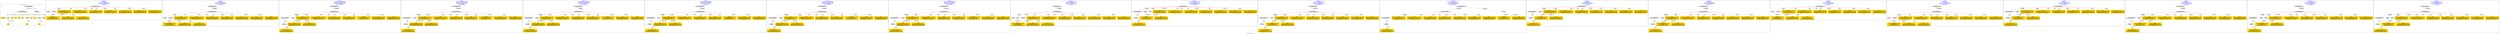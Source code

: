 digraph n0 {
fontcolor="blue"
remincross="true"
label="s10-s-18-artworks.json"
subgraph cluster_0 {
label="1-correct model"
n2[style="filled",color="white",fillcolor="lightgray",label="CulturalHeritageObject1"];
n3[shape="plaintext",style="filled",fillcolor="gold",label="dateCreated"];
n4[style="filled",color="white",fillcolor="lightgray",label="Person1"];
n5[shape="plaintext",style="filled",fillcolor="gold",label="values"];
n6[shape="plaintext",style="filled",fillcolor="gold",label="values"];
n7[shape="plaintext",style="filled",fillcolor="gold",label="values"];
n8[shape="plaintext",style="filled",fillcolor="gold",label="values"];
n9[style="filled",color="white",fillcolor="lightgray",label="Concept1"];
n10[shape="plaintext",style="filled",fillcolor="gold",label="values"];
n11[shape="plaintext",style="filled",fillcolor="gold",label="values"];
n12[style="filled",color="white",fillcolor="lightgray",label="Concept2"];
n13[shape="plaintext",style="filled",fillcolor="gold",label="values"];
n14[style="filled",color="white",fillcolor="lightgray",label="EuropeanaAggregation1"];
n15[style="filled",color="white",fillcolor="lightgray",label="WebResource1"];
n16[shape="plaintext",style="filled",fillcolor="gold",label="values"];
n17[shape="plaintext",style="filled",fillcolor="gold",label="values"];
n18[shape="plaintext",style="filled",fillcolor="gold",label="values"];
}
subgraph cluster_1 {
label="candidate 0\nlink coherence:1.0\nnode coherence:1.0\nconfidence:0.44066193926897534\nmapping score:0.5968873130896585\ncost:11.99994\n-precision:0.5-recall:0.38"
n20[style="filled",color="white",fillcolor="lightgray",label="CulturalHeritageObject1"];
n21[style="filled",color="white",fillcolor="lightgray",label="Person1"];
n22[style="filled",color="white",fillcolor="lightgray",label="Document1"];
n23[shape="plaintext",style="filled",fillcolor="gold",label="values\n[CulturalHeritageObject,medium,0.793]\n[CulturalHeritageObject,provenance,0.097]\n[Concept,prefLabel,0.055]\n[CulturalHeritageObject,description,0.055]"];
n24[shape="plaintext",style="filled",fillcolor="gold",label="values\n[CulturalHeritageObject,extent,0.475]\n[CulturalHeritageObject,provenance,0.211]\n[CulturalHeritageObject,accessionNumber,0.198]\n[WebResource,classLink,0.115]"];
n25[shape="plaintext",style="filled",fillcolor="gold",label="values\n[Person,biographicalInformation,0.449]\n[CulturalHeritageObject,description,0.309]\n[CulturalHeritageObject,title,0.136]\n[CulturalHeritageObject,provenance,0.106]"];
n26[shape="plaintext",style="filled",fillcolor="gold",label="dateCreated\n[CulturalHeritageObject,created,0.49]\n[Person,dateOfDeath,0.304]\n[Person,dateOfBirth,0.104]\n[CulturalHeritageObject,provenance,0.102]"];
n27[shape="plaintext",style="filled",fillcolor="gold",label="values\n[Person,nameOfThePerson,0.66]\n[Person,biographicalInformation,0.295]\n[CulturalHeritageObject,provenance,0.026]\n[CulturalHeritageObject,description,0.018]"];
n28[shape="plaintext",style="filled",fillcolor="gold",label="values\n[Person,biographicalInformation,0.388]\n[CulturalHeritageObject,description,0.374]\n[CulturalHeritageObject,title,0.127]\n[CulturalHeritageObject,provenance,0.111]"];
n29[shape="plaintext",style="filled",fillcolor="gold",label="values\n[CulturalHeritageObject,created,0.351]\n[Person,biographicalInformation,0.318]\n[CulturalHeritageObject,description,0.225]\n[CulturalHeritageObject,provenance,0.106]"];
n30[shape="plaintext",style="filled",fillcolor="gold",label="values\n[Document,classLink,0.586]\n[WebResource,classLink,0.381]\n[CulturalHeritageObject,description,0.026]\n[Person,biographicalInformation,0.006]"];
n31[shape="plaintext",style="filled",fillcolor="gold",label="values\n[CulturalHeritageObject,provenance,0.541]\n[Person,biographicalInformation,0.234]\n[CulturalHeritageObject,description,0.127]\n[Person,nameOfThePerson,0.098]"];
n32[shape="plaintext",style="filled",fillcolor="gold",label="values\n[CulturalHeritageObject,description,0.34]\n[Person,biographicalInformation,0.326]\n[CulturalHeritageObject,provenance,0.185]\n[CulturalHeritageObject,title,0.148]"];
}
subgraph cluster_2 {
label="candidate 1\nlink coherence:1.0\nnode coherence:1.0\nconfidence:0.44066193926897534\nmapping score:0.5968873130896585\ncost:12.9999\n-precision:0.54-recall:0.44"
n34[style="filled",color="white",fillcolor="lightgray",label="CulturalHeritageObject1"];
n35[style="filled",color="white",fillcolor="lightgray",label="Person1"];
n36[style="filled",color="white",fillcolor="lightgray",label="Document1"];
n37[style="filled",color="white",fillcolor="lightgray",label="EuropeanaAggregation1"];
n38[shape="plaintext",style="filled",fillcolor="gold",label="values\n[CulturalHeritageObject,medium,0.793]\n[CulturalHeritageObject,provenance,0.097]\n[Concept,prefLabel,0.055]\n[CulturalHeritageObject,description,0.055]"];
n39[shape="plaintext",style="filled",fillcolor="gold",label="values\n[CulturalHeritageObject,extent,0.475]\n[CulturalHeritageObject,provenance,0.211]\n[CulturalHeritageObject,accessionNumber,0.198]\n[WebResource,classLink,0.115]"];
n40[shape="plaintext",style="filled",fillcolor="gold",label="values\n[Person,biographicalInformation,0.449]\n[CulturalHeritageObject,description,0.309]\n[CulturalHeritageObject,title,0.136]\n[CulturalHeritageObject,provenance,0.106]"];
n41[shape="plaintext",style="filled",fillcolor="gold",label="dateCreated\n[CulturalHeritageObject,created,0.49]\n[Person,dateOfDeath,0.304]\n[Person,dateOfBirth,0.104]\n[CulturalHeritageObject,provenance,0.102]"];
n42[shape="plaintext",style="filled",fillcolor="gold",label="values\n[Person,nameOfThePerson,0.66]\n[Person,biographicalInformation,0.295]\n[CulturalHeritageObject,provenance,0.026]\n[CulturalHeritageObject,description,0.018]"];
n43[shape="plaintext",style="filled",fillcolor="gold",label="values\n[Person,biographicalInformation,0.388]\n[CulturalHeritageObject,description,0.374]\n[CulturalHeritageObject,title,0.127]\n[CulturalHeritageObject,provenance,0.111]"];
n44[shape="plaintext",style="filled",fillcolor="gold",label="values\n[CulturalHeritageObject,created,0.351]\n[Person,biographicalInformation,0.318]\n[CulturalHeritageObject,description,0.225]\n[CulturalHeritageObject,provenance,0.106]"];
n45[shape="plaintext",style="filled",fillcolor="gold",label="values\n[Document,classLink,0.586]\n[WebResource,classLink,0.381]\n[CulturalHeritageObject,description,0.026]\n[Person,biographicalInformation,0.006]"];
n46[shape="plaintext",style="filled",fillcolor="gold",label="values\n[CulturalHeritageObject,provenance,0.541]\n[Person,biographicalInformation,0.234]\n[CulturalHeritageObject,description,0.127]\n[Person,nameOfThePerson,0.098]"];
n47[shape="plaintext",style="filled",fillcolor="gold",label="values\n[CulturalHeritageObject,description,0.34]\n[Person,biographicalInformation,0.326]\n[CulturalHeritageObject,provenance,0.185]\n[CulturalHeritageObject,title,0.148]"];
}
subgraph cluster_3 {
label="candidate 10\nlink coherence:0.9285714285714286\nnode coherence:0.9230769230769231\nconfidence:0.46221201923762434\nmapping score:0.5784296474381825\ncost:13.99989\n-precision:0.64-recall:0.56"
n49[style="filled",color="white",fillcolor="lightgray",label="CulturalHeritageObject1"];
n50[style="filled",color="white",fillcolor="lightgray",label="CulturalHeritageObject2"];
n51[style="filled",color="white",fillcolor="lightgray",label="Person1"];
n52[style="filled",color="white",fillcolor="lightgray",label="Document2"];
n53[style="filled",color="white",fillcolor="lightgray",label="EuropeanaAggregation1"];
n54[shape="plaintext",style="filled",fillcolor="gold",label="values\n[Person,biographicalInformation,0.449]\n[CulturalHeritageObject,description,0.309]\n[CulturalHeritageObject,title,0.136]\n[CulturalHeritageObject,provenance,0.106]"];
n55[shape="plaintext",style="filled",fillcolor="gold",label="values\n[CulturalHeritageObject,medium,0.793]\n[CulturalHeritageObject,provenance,0.097]\n[Concept,prefLabel,0.055]\n[CulturalHeritageObject,description,0.055]"];
n56[shape="plaintext",style="filled",fillcolor="gold",label="values\n[CulturalHeritageObject,extent,0.475]\n[CulturalHeritageObject,provenance,0.211]\n[CulturalHeritageObject,accessionNumber,0.198]\n[WebResource,classLink,0.115]"];
n57[shape="plaintext",style="filled",fillcolor="gold",label="values\n[CulturalHeritageObject,description,0.34]\n[Person,biographicalInformation,0.326]\n[CulturalHeritageObject,provenance,0.185]\n[CulturalHeritageObject,title,0.148]"];
n58[shape="plaintext",style="filled",fillcolor="gold",label="values\n[Person,nameOfThePerson,0.66]\n[Person,biographicalInformation,0.295]\n[CulturalHeritageObject,provenance,0.026]\n[CulturalHeritageObject,description,0.018]"];
n59[shape="plaintext",style="filled",fillcolor="gold",label="values\n[Person,biographicalInformation,0.388]\n[CulturalHeritageObject,description,0.374]\n[CulturalHeritageObject,title,0.127]\n[CulturalHeritageObject,provenance,0.111]"];
n60[shape="plaintext",style="filled",fillcolor="gold",label="dateCreated\n[CulturalHeritageObject,created,0.49]\n[Person,dateOfDeath,0.304]\n[Person,dateOfBirth,0.104]\n[CulturalHeritageObject,provenance,0.102]"];
n61[shape="plaintext",style="filled",fillcolor="gold",label="values\n[Document,classLink,0.586]\n[WebResource,classLink,0.381]\n[CulturalHeritageObject,description,0.026]\n[Person,biographicalInformation,0.006]"];
n62[shape="plaintext",style="filled",fillcolor="gold",label="values\n[CulturalHeritageObject,provenance,0.541]\n[Person,biographicalInformation,0.234]\n[CulturalHeritageObject,description,0.127]\n[Person,nameOfThePerson,0.098]"];
n63[shape="plaintext",style="filled",fillcolor="gold",label="values\n[CulturalHeritageObject,created,0.351]\n[Person,biographicalInformation,0.318]\n[CulturalHeritageObject,description,0.225]\n[CulturalHeritageObject,provenance,0.106]"];
}
subgraph cluster_4 {
label="candidate 11\nlink coherence:0.9285714285714286\nnode coherence:0.9230769230769231\nconfidence:0.45586800199971733\nmapping score:0.5763149750255468\ncost:13.99989\n-precision:0.57-recall:0.5"
n65[style="filled",color="white",fillcolor="lightgray",label="CulturalHeritageObject1"];
n66[style="filled",color="white",fillcolor="lightgray",label="CulturalHeritageObject2"];
n67[style="filled",color="white",fillcolor="lightgray",label="Person1"];
n68[style="filled",color="white",fillcolor="lightgray",label="Document2"];
n69[style="filled",color="white",fillcolor="lightgray",label="EuropeanaAggregation1"];
n70[shape="plaintext",style="filled",fillcolor="gold",label="values\n[CulturalHeritageObject,created,0.351]\n[Person,biographicalInformation,0.318]\n[CulturalHeritageObject,description,0.225]\n[CulturalHeritageObject,provenance,0.106]"];
n71[shape="plaintext",style="filled",fillcolor="gold",label="values\n[CulturalHeritageObject,medium,0.793]\n[CulturalHeritageObject,provenance,0.097]\n[Concept,prefLabel,0.055]\n[CulturalHeritageObject,description,0.055]"];
n72[shape="plaintext",style="filled",fillcolor="gold",label="values\n[CulturalHeritageObject,extent,0.475]\n[CulturalHeritageObject,provenance,0.211]\n[CulturalHeritageObject,accessionNumber,0.198]\n[WebResource,classLink,0.115]"];
n73[shape="plaintext",style="filled",fillcolor="gold",label="values\n[Person,biographicalInformation,0.449]\n[CulturalHeritageObject,description,0.309]\n[CulturalHeritageObject,title,0.136]\n[CulturalHeritageObject,provenance,0.106]"];
n74[shape="plaintext",style="filled",fillcolor="gold",label="values\n[Person,nameOfThePerson,0.66]\n[Person,biographicalInformation,0.295]\n[CulturalHeritageObject,provenance,0.026]\n[CulturalHeritageObject,description,0.018]"];
n75[shape="plaintext",style="filled",fillcolor="gold",label="values\n[Person,biographicalInformation,0.388]\n[CulturalHeritageObject,description,0.374]\n[CulturalHeritageObject,title,0.127]\n[CulturalHeritageObject,provenance,0.111]"];
n76[shape="plaintext",style="filled",fillcolor="gold",label="dateCreated\n[CulturalHeritageObject,created,0.49]\n[Person,dateOfDeath,0.304]\n[Person,dateOfBirth,0.104]\n[CulturalHeritageObject,provenance,0.102]"];
n77[shape="plaintext",style="filled",fillcolor="gold",label="values\n[Document,classLink,0.586]\n[WebResource,classLink,0.381]\n[CulturalHeritageObject,description,0.026]\n[Person,biographicalInformation,0.006]"];
n78[shape="plaintext",style="filled",fillcolor="gold",label="values\n[CulturalHeritageObject,provenance,0.541]\n[Person,biographicalInformation,0.234]\n[CulturalHeritageObject,description,0.127]\n[Person,nameOfThePerson,0.098]"];
n79[shape="plaintext",style="filled",fillcolor="gold",label="values\n[CulturalHeritageObject,description,0.34]\n[Person,biographicalInformation,0.326]\n[CulturalHeritageObject,provenance,0.185]\n[CulturalHeritageObject,title,0.148]"];
}
subgraph cluster_5 {
label="candidate 12\nlink coherence:0.9285714285714286\nnode coherence:0.9230769230769231\nconfidence:0.4491024866447205\nmapping score:0.574059803240548\ncost:13.99989\n-precision:0.64-recall:0.56"
n81[style="filled",color="white",fillcolor="lightgray",label="CulturalHeritageObject1"];
n82[style="filled",color="white",fillcolor="lightgray",label="CulturalHeritageObject2"];
n83[style="filled",color="white",fillcolor="lightgray",label="Person1"];
n84[style="filled",color="white",fillcolor="lightgray",label="Document2"];
n85[style="filled",color="white",fillcolor="lightgray",label="EuropeanaAggregation1"];
n86[shape="plaintext",style="filled",fillcolor="gold",label="values\n[CulturalHeritageObject,created,0.351]\n[Person,biographicalInformation,0.318]\n[CulturalHeritageObject,description,0.225]\n[CulturalHeritageObject,provenance,0.106]"];
n87[shape="plaintext",style="filled",fillcolor="gold",label="values\n[CulturalHeritageObject,medium,0.793]\n[CulturalHeritageObject,provenance,0.097]\n[Concept,prefLabel,0.055]\n[CulturalHeritageObject,description,0.055]"];
n88[shape="plaintext",style="filled",fillcolor="gold",label="values\n[CulturalHeritageObject,extent,0.475]\n[CulturalHeritageObject,provenance,0.211]\n[CulturalHeritageObject,accessionNumber,0.198]\n[WebResource,classLink,0.115]"];
n89[shape="plaintext",style="filled",fillcolor="gold",label="values\n[CulturalHeritageObject,description,0.34]\n[Person,biographicalInformation,0.326]\n[CulturalHeritageObject,provenance,0.185]\n[CulturalHeritageObject,title,0.148]"];
n90[shape="plaintext",style="filled",fillcolor="gold",label="values\n[Person,nameOfThePerson,0.66]\n[Person,biographicalInformation,0.295]\n[CulturalHeritageObject,provenance,0.026]\n[CulturalHeritageObject,description,0.018]"];
n91[shape="plaintext",style="filled",fillcolor="gold",label="values\n[Person,biographicalInformation,0.388]\n[CulturalHeritageObject,description,0.374]\n[CulturalHeritageObject,title,0.127]\n[CulturalHeritageObject,provenance,0.111]"];
n92[shape="plaintext",style="filled",fillcolor="gold",label="dateCreated\n[CulturalHeritageObject,created,0.49]\n[Person,dateOfDeath,0.304]\n[Person,dateOfBirth,0.104]\n[CulturalHeritageObject,provenance,0.102]"];
n93[shape="plaintext",style="filled",fillcolor="gold",label="values\n[Document,classLink,0.586]\n[WebResource,classLink,0.381]\n[CulturalHeritageObject,description,0.026]\n[Person,biographicalInformation,0.006]"];
n94[shape="plaintext",style="filled",fillcolor="gold",label="values\n[CulturalHeritageObject,provenance,0.541]\n[Person,biographicalInformation,0.234]\n[CulturalHeritageObject,description,0.127]\n[Person,nameOfThePerson,0.098]"];
n95[shape="plaintext",style="filled",fillcolor="gold",label="values\n[Person,biographicalInformation,0.449]\n[CulturalHeritageObject,description,0.309]\n[CulturalHeritageObject,title,0.136]\n[CulturalHeritageObject,provenance,0.106]"];
}
subgraph cluster_6 {
label="candidate 13\nlink coherence:0.9285714285714286\nnode coherence:0.9230769230769231\nconfidence:0.4484173790215655\nmapping score:0.5738314340328295\ncost:13.99989\n-precision:0.5-recall:0.44"
n97[style="filled",color="white",fillcolor="lightgray",label="CulturalHeritageObject1"];
n98[style="filled",color="white",fillcolor="lightgray",label="CulturalHeritageObject2"];
n99[style="filled",color="white",fillcolor="lightgray",label="Person1"];
n100[style="filled",color="white",fillcolor="lightgray",label="Document2"];
n101[style="filled",color="white",fillcolor="lightgray",label="EuropeanaAggregation1"];
n102[shape="plaintext",style="filled",fillcolor="gold",label="values\n[CulturalHeritageObject,created,0.351]\n[Person,biographicalInformation,0.318]\n[CulturalHeritageObject,description,0.225]\n[CulturalHeritageObject,provenance,0.106]"];
n103[shape="plaintext",style="filled",fillcolor="gold",label="values\n[CulturalHeritageObject,medium,0.793]\n[CulturalHeritageObject,provenance,0.097]\n[Concept,prefLabel,0.055]\n[CulturalHeritageObject,description,0.055]"];
n104[shape="plaintext",style="filled",fillcolor="gold",label="values\n[CulturalHeritageObject,extent,0.475]\n[CulturalHeritageObject,provenance,0.211]\n[CulturalHeritageObject,accessionNumber,0.198]\n[WebResource,classLink,0.115]"];
n105[shape="plaintext",style="filled",fillcolor="gold",label="values\n[Person,biographicalInformation,0.388]\n[CulturalHeritageObject,description,0.374]\n[CulturalHeritageObject,title,0.127]\n[CulturalHeritageObject,provenance,0.111]"];
n106[shape="plaintext",style="filled",fillcolor="gold",label="values\n[Person,nameOfThePerson,0.66]\n[Person,biographicalInformation,0.295]\n[CulturalHeritageObject,provenance,0.026]\n[CulturalHeritageObject,description,0.018]"];
n107[shape="plaintext",style="filled",fillcolor="gold",label="values\n[Person,biographicalInformation,0.449]\n[CulturalHeritageObject,description,0.309]\n[CulturalHeritageObject,title,0.136]\n[CulturalHeritageObject,provenance,0.106]"];
n108[shape="plaintext",style="filled",fillcolor="gold",label="dateCreated\n[CulturalHeritageObject,created,0.49]\n[Person,dateOfDeath,0.304]\n[Person,dateOfBirth,0.104]\n[CulturalHeritageObject,provenance,0.102]"];
n109[shape="plaintext",style="filled",fillcolor="gold",label="values\n[Document,classLink,0.586]\n[WebResource,classLink,0.381]\n[CulturalHeritageObject,description,0.026]\n[Person,biographicalInformation,0.006]"];
n110[shape="plaintext",style="filled",fillcolor="gold",label="values\n[CulturalHeritageObject,provenance,0.541]\n[Person,biographicalInformation,0.234]\n[CulturalHeritageObject,description,0.127]\n[Person,nameOfThePerson,0.098]"];
n111[shape="plaintext",style="filled",fillcolor="gold",label="values\n[CulturalHeritageObject,description,0.34]\n[Person,biographicalInformation,0.326]\n[CulturalHeritageObject,provenance,0.185]\n[CulturalHeritageObject,title,0.148]"];
}
subgraph cluster_7 {
label="candidate 14\nlink coherence:0.9285714285714286\nnode coherence:0.9230769230769231\nconfidence:0.4449988427077815\nmapping score:0.5726919219282349\ncost:13.99989\n-precision:0.5-recall:0.44"
n113[style="filled",color="white",fillcolor="lightgray",label="CulturalHeritageObject1"];
n114[style="filled",color="white",fillcolor="lightgray",label="CulturalHeritageObject2"];
n115[style="filled",color="white",fillcolor="lightgray",label="Person1"];
n116[style="filled",color="white",fillcolor="lightgray",label="Document2"];
n117[style="filled",color="white",fillcolor="lightgray",label="EuropeanaAggregation1"];
n118[shape="plaintext",style="filled",fillcolor="gold",label="values\n[CulturalHeritageObject,created,0.351]\n[Person,biographicalInformation,0.318]\n[CulturalHeritageObject,description,0.225]\n[CulturalHeritageObject,provenance,0.106]"];
n119[shape="plaintext",style="filled",fillcolor="gold",label="values\n[CulturalHeritageObject,medium,0.793]\n[CulturalHeritageObject,provenance,0.097]\n[Concept,prefLabel,0.055]\n[CulturalHeritageObject,description,0.055]"];
n120[shape="plaintext",style="filled",fillcolor="gold",label="values\n[CulturalHeritageObject,extent,0.475]\n[CulturalHeritageObject,provenance,0.211]\n[CulturalHeritageObject,accessionNumber,0.198]\n[WebResource,classLink,0.115]"];
n121[shape="plaintext",style="filled",fillcolor="gold",label="values\n[Person,biographicalInformation,0.449]\n[CulturalHeritageObject,description,0.309]\n[CulturalHeritageObject,title,0.136]\n[CulturalHeritageObject,provenance,0.106]"];
n122[shape="plaintext",style="filled",fillcolor="gold",label="values\n[Person,nameOfThePerson,0.66]\n[Person,biographicalInformation,0.295]\n[CulturalHeritageObject,provenance,0.026]\n[CulturalHeritageObject,description,0.018]"];
n123[shape="plaintext",style="filled",fillcolor="gold",label="values\n[CulturalHeritageObject,description,0.34]\n[Person,biographicalInformation,0.326]\n[CulturalHeritageObject,provenance,0.185]\n[CulturalHeritageObject,title,0.148]"];
n124[shape="plaintext",style="filled",fillcolor="gold",label="dateCreated\n[CulturalHeritageObject,created,0.49]\n[Person,dateOfDeath,0.304]\n[Person,dateOfBirth,0.104]\n[CulturalHeritageObject,provenance,0.102]"];
n125[shape="plaintext",style="filled",fillcolor="gold",label="values\n[Document,classLink,0.586]\n[WebResource,classLink,0.381]\n[CulturalHeritageObject,description,0.026]\n[Person,biographicalInformation,0.006]"];
n126[shape="plaintext",style="filled",fillcolor="gold",label="values\n[Person,biographicalInformation,0.388]\n[CulturalHeritageObject,description,0.374]\n[CulturalHeritageObject,title,0.127]\n[CulturalHeritageObject,provenance,0.111]"];
n127[shape="plaintext",style="filled",fillcolor="gold",label="values\n[CulturalHeritageObject,provenance,0.541]\n[Person,biographicalInformation,0.234]\n[CulturalHeritageObject,description,0.127]\n[Person,nameOfThePerson,0.098]"];
}
subgraph cluster_8 {
label="candidate 15\nlink coherence:0.9285714285714286\nnode coherence:0.9230769230769231\nconfidence:0.4436140235706401\nmapping score:0.5722303155491878\ncost:13.99989\n-precision:0.5-recall:0.44"
n129[style="filled",color="white",fillcolor="lightgray",label="CulturalHeritageObject1"];
n130[style="filled",color="white",fillcolor="lightgray",label="CulturalHeritageObject2"];
n131[style="filled",color="white",fillcolor="lightgray",label="Person1"];
n132[style="filled",color="white",fillcolor="lightgray",label="Document2"];
n133[style="filled",color="white",fillcolor="lightgray",label="EuropeanaAggregation1"];
n134[shape="plaintext",style="filled",fillcolor="gold",label="values\n[CulturalHeritageObject,created,0.351]\n[Person,biographicalInformation,0.318]\n[CulturalHeritageObject,description,0.225]\n[CulturalHeritageObject,provenance,0.106]"];
n135[shape="plaintext",style="filled",fillcolor="gold",label="values\n[CulturalHeritageObject,medium,0.793]\n[CulturalHeritageObject,provenance,0.097]\n[Concept,prefLabel,0.055]\n[CulturalHeritageObject,description,0.055]"];
n136[shape="plaintext",style="filled",fillcolor="gold",label="values\n[CulturalHeritageObject,extent,0.475]\n[CulturalHeritageObject,provenance,0.211]\n[CulturalHeritageObject,accessionNumber,0.198]\n[WebResource,classLink,0.115]"];
n137[shape="plaintext",style="filled",fillcolor="gold",label="values\n[Person,biographicalInformation,0.388]\n[CulturalHeritageObject,description,0.374]\n[CulturalHeritageObject,title,0.127]\n[CulturalHeritageObject,provenance,0.111]"];
n138[shape="plaintext",style="filled",fillcolor="gold",label="values\n[Person,nameOfThePerson,0.66]\n[Person,biographicalInformation,0.295]\n[CulturalHeritageObject,provenance,0.026]\n[CulturalHeritageObject,description,0.018]"];
n139[shape="plaintext",style="filled",fillcolor="gold",label="values\n[CulturalHeritageObject,description,0.34]\n[Person,biographicalInformation,0.326]\n[CulturalHeritageObject,provenance,0.185]\n[CulturalHeritageObject,title,0.148]"];
n140[shape="plaintext",style="filled",fillcolor="gold",label="dateCreated\n[CulturalHeritageObject,created,0.49]\n[Person,dateOfDeath,0.304]\n[Person,dateOfBirth,0.104]\n[CulturalHeritageObject,provenance,0.102]"];
n141[shape="plaintext",style="filled",fillcolor="gold",label="values\n[Document,classLink,0.586]\n[WebResource,classLink,0.381]\n[CulturalHeritageObject,description,0.026]\n[Person,biographicalInformation,0.006]"];
n142[shape="plaintext",style="filled",fillcolor="gold",label="values\n[CulturalHeritageObject,provenance,0.541]\n[Person,biographicalInformation,0.234]\n[CulturalHeritageObject,description,0.127]\n[Person,nameOfThePerson,0.098]"];
n143[shape="plaintext",style="filled",fillcolor="gold",label="values\n[Person,biographicalInformation,0.449]\n[CulturalHeritageObject,description,0.309]\n[CulturalHeritageObject,title,0.136]\n[CulturalHeritageObject,provenance,0.106]"];
}
subgraph cluster_9 {
label="candidate 16\nlink coherence:0.9285714285714286\nnode coherence:1.0\nconfidence:0.44066193926897534\nmapping score:0.5968873130896585\ncost:13.9999\n-precision:0.5-recall:0.44"
n145[style="filled",color="white",fillcolor="lightgray",label="CulturalHeritageObject1"];
n146[style="filled",color="white",fillcolor="lightgray",label="Person1"];
n147[style="filled",color="white",fillcolor="lightgray",label="Place1"];
n148[style="filled",color="white",fillcolor="lightgray",label="Document1"];
n149[style="filled",color="white",fillcolor="lightgray",label="EuropeanaAggregation1"];
n150[shape="plaintext",style="filled",fillcolor="gold",label="values\n[CulturalHeritageObject,medium,0.793]\n[CulturalHeritageObject,provenance,0.097]\n[Concept,prefLabel,0.055]\n[CulturalHeritageObject,description,0.055]"];
n151[shape="plaintext",style="filled",fillcolor="gold",label="values\n[CulturalHeritageObject,extent,0.475]\n[CulturalHeritageObject,provenance,0.211]\n[CulturalHeritageObject,accessionNumber,0.198]\n[WebResource,classLink,0.115]"];
n152[shape="plaintext",style="filled",fillcolor="gold",label="values\n[Person,biographicalInformation,0.449]\n[CulturalHeritageObject,description,0.309]\n[CulturalHeritageObject,title,0.136]\n[CulturalHeritageObject,provenance,0.106]"];
n153[shape="plaintext",style="filled",fillcolor="gold",label="dateCreated\n[CulturalHeritageObject,created,0.49]\n[Person,dateOfDeath,0.304]\n[Person,dateOfBirth,0.104]\n[CulturalHeritageObject,provenance,0.102]"];
n154[shape="plaintext",style="filled",fillcolor="gold",label="values\n[Person,nameOfThePerson,0.66]\n[Person,biographicalInformation,0.295]\n[CulturalHeritageObject,provenance,0.026]\n[CulturalHeritageObject,description,0.018]"];
n155[shape="plaintext",style="filled",fillcolor="gold",label="values\n[Person,biographicalInformation,0.388]\n[CulturalHeritageObject,description,0.374]\n[CulturalHeritageObject,title,0.127]\n[CulturalHeritageObject,provenance,0.111]"];
n156[shape="plaintext",style="filled",fillcolor="gold",label="values\n[CulturalHeritageObject,created,0.351]\n[Person,biographicalInformation,0.318]\n[CulturalHeritageObject,description,0.225]\n[CulturalHeritageObject,provenance,0.106]"];
n157[shape="plaintext",style="filled",fillcolor="gold",label="values\n[Document,classLink,0.586]\n[WebResource,classLink,0.381]\n[CulturalHeritageObject,description,0.026]\n[Person,biographicalInformation,0.006]"];
n158[shape="plaintext",style="filled",fillcolor="gold",label="values\n[CulturalHeritageObject,provenance,0.541]\n[Person,biographicalInformation,0.234]\n[CulturalHeritageObject,description,0.127]\n[Person,nameOfThePerson,0.098]"];
n159[shape="plaintext",style="filled",fillcolor="gold",label="values\n[CulturalHeritageObject,description,0.34]\n[Person,biographicalInformation,0.326]\n[CulturalHeritageObject,provenance,0.185]\n[CulturalHeritageObject,title,0.148]"];
}
subgraph cluster_10 {
label="candidate 17\nlink coherence:0.9285714285714286\nnode coherence:1.0\nconfidence:0.44066193926897534\nmapping score:0.5968873130896585\ncost:13.99993\n-precision:0.43-recall:0.38"
n161[style="filled",color="white",fillcolor="lightgray",label="CulturalHeritageObject1"];
n162[style="filled",color="white",fillcolor="lightgray",label="CulturalHeritageObject2"];
n163[style="filled",color="white",fillcolor="lightgray",label="Person1"];
n164[style="filled",color="white",fillcolor="lightgray",label="Place1"];
n165[style="filled",color="white",fillcolor="lightgray",label="Document2"];
n166[shape="plaintext",style="filled",fillcolor="gold",label="values\n[CulturalHeritageObject,medium,0.793]\n[CulturalHeritageObject,provenance,0.097]\n[Concept,prefLabel,0.055]\n[CulturalHeritageObject,description,0.055]"];
n167[shape="plaintext",style="filled",fillcolor="gold",label="values\n[CulturalHeritageObject,extent,0.475]\n[CulturalHeritageObject,provenance,0.211]\n[CulturalHeritageObject,accessionNumber,0.198]\n[WebResource,classLink,0.115]"];
n168[shape="plaintext",style="filled",fillcolor="gold",label="values\n[Person,biographicalInformation,0.449]\n[CulturalHeritageObject,description,0.309]\n[CulturalHeritageObject,title,0.136]\n[CulturalHeritageObject,provenance,0.106]"];
n169[shape="plaintext",style="filled",fillcolor="gold",label="dateCreated\n[CulturalHeritageObject,created,0.49]\n[Person,dateOfDeath,0.304]\n[Person,dateOfBirth,0.104]\n[CulturalHeritageObject,provenance,0.102]"];
n170[shape="plaintext",style="filled",fillcolor="gold",label="values\n[Person,nameOfThePerson,0.66]\n[Person,biographicalInformation,0.295]\n[CulturalHeritageObject,provenance,0.026]\n[CulturalHeritageObject,description,0.018]"];
n171[shape="plaintext",style="filled",fillcolor="gold",label="values\n[Person,biographicalInformation,0.388]\n[CulturalHeritageObject,description,0.374]\n[CulturalHeritageObject,title,0.127]\n[CulturalHeritageObject,provenance,0.111]"];
n172[shape="plaintext",style="filled",fillcolor="gold",label="values\n[CulturalHeritageObject,created,0.351]\n[Person,biographicalInformation,0.318]\n[CulturalHeritageObject,description,0.225]\n[CulturalHeritageObject,provenance,0.106]"];
n173[shape="plaintext",style="filled",fillcolor="gold",label="values\n[Document,classLink,0.586]\n[WebResource,classLink,0.381]\n[CulturalHeritageObject,description,0.026]\n[Person,biographicalInformation,0.006]"];
n174[shape="plaintext",style="filled",fillcolor="gold",label="values\n[CulturalHeritageObject,provenance,0.541]\n[Person,biographicalInformation,0.234]\n[CulturalHeritageObject,description,0.127]\n[Person,nameOfThePerson,0.098]"];
n175[shape="plaintext",style="filled",fillcolor="gold",label="values\n[CulturalHeritageObject,description,0.34]\n[Person,biographicalInformation,0.326]\n[CulturalHeritageObject,provenance,0.185]\n[CulturalHeritageObject,title,0.148]"];
}
subgraph cluster_11 {
label="candidate 18\nlink coherence:0.9285714285714286\nnode coherence:1.0\nconfidence:0.44066193926897534\nmapping score:0.5968873130896585\ncost:113.009932\n-precision:0.43-recall:0.38"
n177[style="filled",color="white",fillcolor="lightgray",label="CulturalHeritageObject1"];
n178[style="filled",color="white",fillcolor="lightgray",label="CulturalHeritageObject2"];
n179[style="filled",color="white",fillcolor="lightgray",label="Person1"];
n180[style="filled",color="white",fillcolor="lightgray",label="Document2"];
n181[style="filled",color="white",fillcolor="lightgray",label="EuropeanaAggregation1"];
n182[shape="plaintext",style="filled",fillcolor="gold",label="values\n[CulturalHeritageObject,medium,0.793]\n[CulturalHeritageObject,provenance,0.097]\n[Concept,prefLabel,0.055]\n[CulturalHeritageObject,description,0.055]"];
n183[shape="plaintext",style="filled",fillcolor="gold",label="values\n[CulturalHeritageObject,extent,0.475]\n[CulturalHeritageObject,provenance,0.211]\n[CulturalHeritageObject,accessionNumber,0.198]\n[WebResource,classLink,0.115]"];
n184[shape="plaintext",style="filled",fillcolor="gold",label="values\n[Person,biographicalInformation,0.449]\n[CulturalHeritageObject,description,0.309]\n[CulturalHeritageObject,title,0.136]\n[CulturalHeritageObject,provenance,0.106]"];
n185[shape="plaintext",style="filled",fillcolor="gold",label="dateCreated\n[CulturalHeritageObject,created,0.49]\n[Person,dateOfDeath,0.304]\n[Person,dateOfBirth,0.104]\n[CulturalHeritageObject,provenance,0.102]"];
n186[shape="plaintext",style="filled",fillcolor="gold",label="values\n[Person,nameOfThePerson,0.66]\n[Person,biographicalInformation,0.295]\n[CulturalHeritageObject,provenance,0.026]\n[CulturalHeritageObject,description,0.018]"];
n187[shape="plaintext",style="filled",fillcolor="gold",label="values\n[Person,biographicalInformation,0.388]\n[CulturalHeritageObject,description,0.374]\n[CulturalHeritageObject,title,0.127]\n[CulturalHeritageObject,provenance,0.111]"];
n188[shape="plaintext",style="filled",fillcolor="gold",label="values\n[CulturalHeritageObject,created,0.351]\n[Person,biographicalInformation,0.318]\n[CulturalHeritageObject,description,0.225]\n[CulturalHeritageObject,provenance,0.106]"];
n189[shape="plaintext",style="filled",fillcolor="gold",label="values\n[Document,classLink,0.586]\n[WebResource,classLink,0.381]\n[CulturalHeritageObject,description,0.026]\n[Person,biographicalInformation,0.006]"];
n190[shape="plaintext",style="filled",fillcolor="gold",label="values\n[CulturalHeritageObject,provenance,0.541]\n[Person,biographicalInformation,0.234]\n[CulturalHeritageObject,description,0.127]\n[Person,nameOfThePerson,0.098]"];
n191[shape="plaintext",style="filled",fillcolor="gold",label="values\n[CulturalHeritageObject,description,0.34]\n[Person,biographicalInformation,0.326]\n[CulturalHeritageObject,provenance,0.185]\n[CulturalHeritageObject,title,0.148]"];
}
subgraph cluster_12 {
label="candidate 19\nlink coherence:0.9285714285714286\nnode coherence:1.0\nconfidence:0.44066193926897534\nmapping score:0.5968873130896585\ncost:113.009952\n-precision:0.43-recall:0.38"
n193[style="filled",color="white",fillcolor="lightgray",label="CulturalHeritageObject1"];
n194[style="filled",color="white",fillcolor="lightgray",label="CulturalHeritageObject2"];
n195[style="filled",color="white",fillcolor="lightgray",label="Document2"];
n196[style="filled",color="white",fillcolor="lightgray",label="EuropeanaAggregation1"];
n197[style="filled",color="white",fillcolor="lightgray",label="Person1"];
n198[shape="plaintext",style="filled",fillcolor="gold",label="values\n[CulturalHeritageObject,medium,0.793]\n[CulturalHeritageObject,provenance,0.097]\n[Concept,prefLabel,0.055]\n[CulturalHeritageObject,description,0.055]"];
n199[shape="plaintext",style="filled",fillcolor="gold",label="values\n[CulturalHeritageObject,extent,0.475]\n[CulturalHeritageObject,provenance,0.211]\n[CulturalHeritageObject,accessionNumber,0.198]\n[WebResource,classLink,0.115]"];
n200[shape="plaintext",style="filled",fillcolor="gold",label="values\n[Person,biographicalInformation,0.449]\n[CulturalHeritageObject,description,0.309]\n[CulturalHeritageObject,title,0.136]\n[CulturalHeritageObject,provenance,0.106]"];
n201[shape="plaintext",style="filled",fillcolor="gold",label="dateCreated\n[CulturalHeritageObject,created,0.49]\n[Person,dateOfDeath,0.304]\n[Person,dateOfBirth,0.104]\n[CulturalHeritageObject,provenance,0.102]"];
n202[shape="plaintext",style="filled",fillcolor="gold",label="values\n[Person,nameOfThePerson,0.66]\n[Person,biographicalInformation,0.295]\n[CulturalHeritageObject,provenance,0.026]\n[CulturalHeritageObject,description,0.018]"];
n203[shape="plaintext",style="filled",fillcolor="gold",label="values\n[Person,biographicalInformation,0.388]\n[CulturalHeritageObject,description,0.374]\n[CulturalHeritageObject,title,0.127]\n[CulturalHeritageObject,provenance,0.111]"];
n204[shape="plaintext",style="filled",fillcolor="gold",label="values\n[CulturalHeritageObject,created,0.351]\n[Person,biographicalInformation,0.318]\n[CulturalHeritageObject,description,0.225]\n[CulturalHeritageObject,provenance,0.106]"];
n205[shape="plaintext",style="filled",fillcolor="gold",label="values\n[Document,classLink,0.586]\n[WebResource,classLink,0.381]\n[CulturalHeritageObject,description,0.026]\n[Person,biographicalInformation,0.006]"];
n206[shape="plaintext",style="filled",fillcolor="gold",label="values\n[CulturalHeritageObject,provenance,0.541]\n[Person,biographicalInformation,0.234]\n[CulturalHeritageObject,description,0.127]\n[Person,nameOfThePerson,0.098]"];
n207[shape="plaintext",style="filled",fillcolor="gold",label="values\n[CulturalHeritageObject,description,0.34]\n[Person,biographicalInformation,0.326]\n[CulturalHeritageObject,provenance,0.185]\n[CulturalHeritageObject,title,0.148]"];
}
subgraph cluster_13 {
label="candidate 2\nlink coherence:1.0\nnode coherence:1.0\nconfidence:0.44066193926897534\nmapping score:0.5968873130896585\ncost:12.99993\n-precision:0.46-recall:0.38"
n209[style="filled",color="white",fillcolor="lightgray",label="CulturalHeritageObject1"];
n210[style="filled",color="white",fillcolor="lightgray",label="CulturalHeritageObject2"];
n211[style="filled",color="white",fillcolor="lightgray",label="Person1"];
n212[style="filled",color="white",fillcolor="lightgray",label="Document2"];
n213[shape="plaintext",style="filled",fillcolor="gold",label="values\n[CulturalHeritageObject,medium,0.793]\n[CulturalHeritageObject,provenance,0.097]\n[Concept,prefLabel,0.055]\n[CulturalHeritageObject,description,0.055]"];
n214[shape="plaintext",style="filled",fillcolor="gold",label="values\n[CulturalHeritageObject,extent,0.475]\n[CulturalHeritageObject,provenance,0.211]\n[CulturalHeritageObject,accessionNumber,0.198]\n[WebResource,classLink,0.115]"];
n215[shape="plaintext",style="filled",fillcolor="gold",label="values\n[Person,biographicalInformation,0.449]\n[CulturalHeritageObject,description,0.309]\n[CulturalHeritageObject,title,0.136]\n[CulturalHeritageObject,provenance,0.106]"];
n216[shape="plaintext",style="filled",fillcolor="gold",label="dateCreated\n[CulturalHeritageObject,created,0.49]\n[Person,dateOfDeath,0.304]\n[Person,dateOfBirth,0.104]\n[CulturalHeritageObject,provenance,0.102]"];
n217[shape="plaintext",style="filled",fillcolor="gold",label="values\n[Person,nameOfThePerson,0.66]\n[Person,biographicalInformation,0.295]\n[CulturalHeritageObject,provenance,0.026]\n[CulturalHeritageObject,description,0.018]"];
n218[shape="plaintext",style="filled",fillcolor="gold",label="values\n[Person,biographicalInformation,0.388]\n[CulturalHeritageObject,description,0.374]\n[CulturalHeritageObject,title,0.127]\n[CulturalHeritageObject,provenance,0.111]"];
n219[shape="plaintext",style="filled",fillcolor="gold",label="values\n[CulturalHeritageObject,created,0.351]\n[Person,biographicalInformation,0.318]\n[CulturalHeritageObject,description,0.225]\n[CulturalHeritageObject,provenance,0.106]"];
n220[shape="plaintext",style="filled",fillcolor="gold",label="values\n[Document,classLink,0.586]\n[WebResource,classLink,0.381]\n[CulturalHeritageObject,description,0.026]\n[Person,biographicalInformation,0.006]"];
n221[shape="plaintext",style="filled",fillcolor="gold",label="values\n[CulturalHeritageObject,provenance,0.541]\n[Person,biographicalInformation,0.234]\n[CulturalHeritageObject,description,0.127]\n[Person,nameOfThePerson,0.098]"];
n222[shape="plaintext",style="filled",fillcolor="gold",label="values\n[CulturalHeritageObject,description,0.34]\n[Person,biographicalInformation,0.326]\n[CulturalHeritageObject,provenance,0.185]\n[CulturalHeritageObject,title,0.148]"];
}
subgraph cluster_14 {
label="candidate 3\nlink coherence:1.0\nnode coherence:1.0\nconfidence:0.44066193926897534\nmapping score:0.5968873130896585\ncost:13.99989\n-precision:0.5-recall:0.44"
n224[style="filled",color="white",fillcolor="lightgray",label="CulturalHeritageObject1"];
n225[style="filled",color="white",fillcolor="lightgray",label="CulturalHeritageObject2"];
n226[style="filled",color="white",fillcolor="lightgray",label="Person1"];
n227[style="filled",color="white",fillcolor="lightgray",label="Document2"];
n228[style="filled",color="white",fillcolor="lightgray",label="EuropeanaAggregation1"];
n229[shape="plaintext",style="filled",fillcolor="gold",label="values\n[CulturalHeritageObject,medium,0.793]\n[CulturalHeritageObject,provenance,0.097]\n[Concept,prefLabel,0.055]\n[CulturalHeritageObject,description,0.055]"];
n230[shape="plaintext",style="filled",fillcolor="gold",label="values\n[CulturalHeritageObject,extent,0.475]\n[CulturalHeritageObject,provenance,0.211]\n[CulturalHeritageObject,accessionNumber,0.198]\n[WebResource,classLink,0.115]"];
n231[shape="plaintext",style="filled",fillcolor="gold",label="values\n[Person,biographicalInformation,0.449]\n[CulturalHeritageObject,description,0.309]\n[CulturalHeritageObject,title,0.136]\n[CulturalHeritageObject,provenance,0.106]"];
n232[shape="plaintext",style="filled",fillcolor="gold",label="dateCreated\n[CulturalHeritageObject,created,0.49]\n[Person,dateOfDeath,0.304]\n[Person,dateOfBirth,0.104]\n[CulturalHeritageObject,provenance,0.102]"];
n233[shape="plaintext",style="filled",fillcolor="gold",label="values\n[Person,nameOfThePerson,0.66]\n[Person,biographicalInformation,0.295]\n[CulturalHeritageObject,provenance,0.026]\n[CulturalHeritageObject,description,0.018]"];
n234[shape="plaintext",style="filled",fillcolor="gold",label="values\n[Person,biographicalInformation,0.388]\n[CulturalHeritageObject,description,0.374]\n[CulturalHeritageObject,title,0.127]\n[CulturalHeritageObject,provenance,0.111]"];
n235[shape="plaintext",style="filled",fillcolor="gold",label="values\n[CulturalHeritageObject,created,0.351]\n[Person,biographicalInformation,0.318]\n[CulturalHeritageObject,description,0.225]\n[CulturalHeritageObject,provenance,0.106]"];
n236[shape="plaintext",style="filled",fillcolor="gold",label="values\n[Document,classLink,0.586]\n[WebResource,classLink,0.381]\n[CulturalHeritageObject,description,0.026]\n[Person,biographicalInformation,0.006]"];
n237[shape="plaintext",style="filled",fillcolor="gold",label="values\n[CulturalHeritageObject,provenance,0.541]\n[Person,biographicalInformation,0.234]\n[CulturalHeritageObject,description,0.127]\n[Person,nameOfThePerson,0.098]"];
n238[shape="plaintext",style="filled",fillcolor="gold",label="values\n[CulturalHeritageObject,description,0.34]\n[Person,biographicalInformation,0.326]\n[CulturalHeritageObject,provenance,0.185]\n[CulturalHeritageObject,title,0.148]"];
}
subgraph cluster_15 {
label="candidate 4\nlink coherence:1.0\nnode coherence:1.0\nconfidence:0.43389642391397854\nmapping score:0.5946321413046595\ncost:11.99994\n-precision:0.58-recall:0.44"
n240[style="filled",color="white",fillcolor="lightgray",label="CulturalHeritageObject1"];
n241[style="filled",color="white",fillcolor="lightgray",label="Person1"];
n242[style="filled",color="white",fillcolor="lightgray",label="Document1"];
n243[shape="plaintext",style="filled",fillcolor="gold",label="values\n[CulturalHeritageObject,medium,0.793]\n[CulturalHeritageObject,provenance,0.097]\n[Concept,prefLabel,0.055]\n[CulturalHeritageObject,description,0.055]"];
n244[shape="plaintext",style="filled",fillcolor="gold",label="values\n[CulturalHeritageObject,extent,0.475]\n[CulturalHeritageObject,provenance,0.211]\n[CulturalHeritageObject,accessionNumber,0.198]\n[WebResource,classLink,0.115]"];
n245[shape="plaintext",style="filled",fillcolor="gold",label="values\n[CulturalHeritageObject,description,0.34]\n[Person,biographicalInformation,0.326]\n[CulturalHeritageObject,provenance,0.185]\n[CulturalHeritageObject,title,0.148]"];
n246[shape="plaintext",style="filled",fillcolor="gold",label="dateCreated\n[CulturalHeritageObject,created,0.49]\n[Person,dateOfDeath,0.304]\n[Person,dateOfBirth,0.104]\n[CulturalHeritageObject,provenance,0.102]"];
n247[shape="plaintext",style="filled",fillcolor="gold",label="values\n[Person,nameOfThePerson,0.66]\n[Person,biographicalInformation,0.295]\n[CulturalHeritageObject,provenance,0.026]\n[CulturalHeritageObject,description,0.018]"];
n248[shape="plaintext",style="filled",fillcolor="gold",label="values\n[Person,biographicalInformation,0.388]\n[CulturalHeritageObject,description,0.374]\n[CulturalHeritageObject,title,0.127]\n[CulturalHeritageObject,provenance,0.111]"];
n249[shape="plaintext",style="filled",fillcolor="gold",label="values\n[CulturalHeritageObject,created,0.351]\n[Person,biographicalInformation,0.318]\n[CulturalHeritageObject,description,0.225]\n[CulturalHeritageObject,provenance,0.106]"];
n250[shape="plaintext",style="filled",fillcolor="gold",label="values\n[Document,classLink,0.586]\n[WebResource,classLink,0.381]\n[CulturalHeritageObject,description,0.026]\n[Person,biographicalInformation,0.006]"];
n251[shape="plaintext",style="filled",fillcolor="gold",label="values\n[CulturalHeritageObject,provenance,0.541]\n[Person,biographicalInformation,0.234]\n[CulturalHeritageObject,description,0.127]\n[Person,nameOfThePerson,0.098]"];
n252[shape="plaintext",style="filled",fillcolor="gold",label="values\n[Person,biographicalInformation,0.449]\n[CulturalHeritageObject,description,0.309]\n[CulturalHeritageObject,title,0.136]\n[CulturalHeritageObject,provenance,0.106]"];
}
subgraph cluster_16 {
label="candidate 5\nlink coherence:1.0\nnode coherence:1.0\nconfidence:0.43389642391397854\nmapping score:0.5946321413046595\ncost:12.9999\n-precision:0.62-recall:0.5"
n254[style="filled",color="white",fillcolor="lightgray",label="CulturalHeritageObject1"];
n255[style="filled",color="white",fillcolor="lightgray",label="Person1"];
n256[style="filled",color="white",fillcolor="lightgray",label="Document1"];
n257[style="filled",color="white",fillcolor="lightgray",label="EuropeanaAggregation1"];
n258[shape="plaintext",style="filled",fillcolor="gold",label="values\n[CulturalHeritageObject,medium,0.793]\n[CulturalHeritageObject,provenance,0.097]\n[Concept,prefLabel,0.055]\n[CulturalHeritageObject,description,0.055]"];
n259[shape="plaintext",style="filled",fillcolor="gold",label="values\n[CulturalHeritageObject,extent,0.475]\n[CulturalHeritageObject,provenance,0.211]\n[CulturalHeritageObject,accessionNumber,0.198]\n[WebResource,classLink,0.115]"];
n260[shape="plaintext",style="filled",fillcolor="gold",label="values\n[CulturalHeritageObject,description,0.34]\n[Person,biographicalInformation,0.326]\n[CulturalHeritageObject,provenance,0.185]\n[CulturalHeritageObject,title,0.148]"];
n261[shape="plaintext",style="filled",fillcolor="gold",label="dateCreated\n[CulturalHeritageObject,created,0.49]\n[Person,dateOfDeath,0.304]\n[Person,dateOfBirth,0.104]\n[CulturalHeritageObject,provenance,0.102]"];
n262[shape="plaintext",style="filled",fillcolor="gold",label="values\n[Person,nameOfThePerson,0.66]\n[Person,biographicalInformation,0.295]\n[CulturalHeritageObject,provenance,0.026]\n[CulturalHeritageObject,description,0.018]"];
n263[shape="plaintext",style="filled",fillcolor="gold",label="values\n[Person,biographicalInformation,0.388]\n[CulturalHeritageObject,description,0.374]\n[CulturalHeritageObject,title,0.127]\n[CulturalHeritageObject,provenance,0.111]"];
n264[shape="plaintext",style="filled",fillcolor="gold",label="values\n[CulturalHeritageObject,created,0.351]\n[Person,biographicalInformation,0.318]\n[CulturalHeritageObject,description,0.225]\n[CulturalHeritageObject,provenance,0.106]"];
n265[shape="plaintext",style="filled",fillcolor="gold",label="values\n[Document,classLink,0.586]\n[WebResource,classLink,0.381]\n[CulturalHeritageObject,description,0.026]\n[Person,biographicalInformation,0.006]"];
n266[shape="plaintext",style="filled",fillcolor="gold",label="values\n[CulturalHeritageObject,provenance,0.541]\n[Person,biographicalInformation,0.234]\n[CulturalHeritageObject,description,0.127]\n[Person,nameOfThePerson,0.098]"];
n267[shape="plaintext",style="filled",fillcolor="gold",label="values\n[Person,biographicalInformation,0.449]\n[CulturalHeritageObject,description,0.309]\n[CulturalHeritageObject,title,0.136]\n[CulturalHeritageObject,provenance,0.106]"];
}
subgraph cluster_17 {
label="candidate 6\nlink coherence:1.0\nnode coherence:1.0\nconfidence:0.43389642391397854\nmapping score:0.5946321413046595\ncost:12.99993\n-precision:0.54-recall:0.44"
n269[style="filled",color="white",fillcolor="lightgray",label="CulturalHeritageObject1"];
n270[style="filled",color="white",fillcolor="lightgray",label="CulturalHeritageObject2"];
n271[style="filled",color="white",fillcolor="lightgray",label="Person1"];
n272[style="filled",color="white",fillcolor="lightgray",label="Document2"];
n273[shape="plaintext",style="filled",fillcolor="gold",label="values\n[CulturalHeritageObject,medium,0.793]\n[CulturalHeritageObject,provenance,0.097]\n[Concept,prefLabel,0.055]\n[CulturalHeritageObject,description,0.055]"];
n274[shape="plaintext",style="filled",fillcolor="gold",label="values\n[CulturalHeritageObject,extent,0.475]\n[CulturalHeritageObject,provenance,0.211]\n[CulturalHeritageObject,accessionNumber,0.198]\n[WebResource,classLink,0.115]"];
n275[shape="plaintext",style="filled",fillcolor="gold",label="values\n[CulturalHeritageObject,description,0.34]\n[Person,biographicalInformation,0.326]\n[CulturalHeritageObject,provenance,0.185]\n[CulturalHeritageObject,title,0.148]"];
n276[shape="plaintext",style="filled",fillcolor="gold",label="dateCreated\n[CulturalHeritageObject,created,0.49]\n[Person,dateOfDeath,0.304]\n[Person,dateOfBirth,0.104]\n[CulturalHeritageObject,provenance,0.102]"];
n277[shape="plaintext",style="filled",fillcolor="gold",label="values\n[Person,nameOfThePerson,0.66]\n[Person,biographicalInformation,0.295]\n[CulturalHeritageObject,provenance,0.026]\n[CulturalHeritageObject,description,0.018]"];
n278[shape="plaintext",style="filled",fillcolor="gold",label="values\n[Person,biographicalInformation,0.388]\n[CulturalHeritageObject,description,0.374]\n[CulturalHeritageObject,title,0.127]\n[CulturalHeritageObject,provenance,0.111]"];
n279[shape="plaintext",style="filled",fillcolor="gold",label="values\n[CulturalHeritageObject,created,0.351]\n[Person,biographicalInformation,0.318]\n[CulturalHeritageObject,description,0.225]\n[CulturalHeritageObject,provenance,0.106]"];
n280[shape="plaintext",style="filled",fillcolor="gold",label="values\n[Document,classLink,0.586]\n[WebResource,classLink,0.381]\n[CulturalHeritageObject,description,0.026]\n[Person,biographicalInformation,0.006]"];
n281[shape="plaintext",style="filled",fillcolor="gold",label="values\n[CulturalHeritageObject,provenance,0.541]\n[Person,biographicalInformation,0.234]\n[CulturalHeritageObject,description,0.127]\n[Person,nameOfThePerson,0.098]"];
n282[shape="plaintext",style="filled",fillcolor="gold",label="values\n[Person,biographicalInformation,0.449]\n[CulturalHeritageObject,description,0.309]\n[CulturalHeritageObject,title,0.136]\n[CulturalHeritageObject,provenance,0.106]"];
}
subgraph cluster_18 {
label="candidate 7\nlink coherence:1.0\nnode coherence:1.0\nconfidence:0.43389642391397854\nmapping score:0.5946321413046595\ncost:13.99989\n-precision:0.57-recall:0.5"
n284[style="filled",color="white",fillcolor="lightgray",label="CulturalHeritageObject1"];
n285[style="filled",color="white",fillcolor="lightgray",label="CulturalHeritageObject2"];
n286[style="filled",color="white",fillcolor="lightgray",label="Person1"];
n287[style="filled",color="white",fillcolor="lightgray",label="Document2"];
n288[style="filled",color="white",fillcolor="lightgray",label="EuropeanaAggregation1"];
n289[shape="plaintext",style="filled",fillcolor="gold",label="values\n[CulturalHeritageObject,medium,0.793]\n[CulturalHeritageObject,provenance,0.097]\n[Concept,prefLabel,0.055]\n[CulturalHeritageObject,description,0.055]"];
n290[shape="plaintext",style="filled",fillcolor="gold",label="values\n[CulturalHeritageObject,extent,0.475]\n[CulturalHeritageObject,provenance,0.211]\n[CulturalHeritageObject,accessionNumber,0.198]\n[WebResource,classLink,0.115]"];
n291[shape="plaintext",style="filled",fillcolor="gold",label="values\n[CulturalHeritageObject,description,0.34]\n[Person,biographicalInformation,0.326]\n[CulturalHeritageObject,provenance,0.185]\n[CulturalHeritageObject,title,0.148]"];
n292[shape="plaintext",style="filled",fillcolor="gold",label="dateCreated\n[CulturalHeritageObject,created,0.49]\n[Person,dateOfDeath,0.304]\n[Person,dateOfBirth,0.104]\n[CulturalHeritageObject,provenance,0.102]"];
n293[shape="plaintext",style="filled",fillcolor="gold",label="values\n[Person,nameOfThePerson,0.66]\n[Person,biographicalInformation,0.295]\n[CulturalHeritageObject,provenance,0.026]\n[CulturalHeritageObject,description,0.018]"];
n294[shape="plaintext",style="filled",fillcolor="gold",label="values\n[Person,biographicalInformation,0.388]\n[CulturalHeritageObject,description,0.374]\n[CulturalHeritageObject,title,0.127]\n[CulturalHeritageObject,provenance,0.111]"];
n295[shape="plaintext",style="filled",fillcolor="gold",label="values\n[CulturalHeritageObject,created,0.351]\n[Person,biographicalInformation,0.318]\n[CulturalHeritageObject,description,0.225]\n[CulturalHeritageObject,provenance,0.106]"];
n296[shape="plaintext",style="filled",fillcolor="gold",label="values\n[Document,classLink,0.586]\n[WebResource,classLink,0.381]\n[CulturalHeritageObject,description,0.026]\n[Person,biographicalInformation,0.006]"];
n297[shape="plaintext",style="filled",fillcolor="gold",label="values\n[CulturalHeritageObject,provenance,0.541]\n[Person,biographicalInformation,0.234]\n[CulturalHeritageObject,description,0.127]\n[Person,nameOfThePerson,0.098]"];
n298[shape="plaintext",style="filled",fillcolor="gold",label="values\n[Person,biographicalInformation,0.449]\n[CulturalHeritageObject,description,0.309]\n[CulturalHeritageObject,title,0.136]\n[CulturalHeritageObject,provenance,0.106]"];
}
subgraph cluster_19 {
label="candidate 8\nlink coherence:0.9333333333333333\nnode coherence:1.0\nconfidence:0.44066193926897534\nmapping score:0.5968873130896585\ncost:14.99989\n-precision:0.47-recall:0.44"
n300[style="filled",color="white",fillcolor="lightgray",label="CulturalHeritageObject1"];
n301[style="filled",color="white",fillcolor="lightgray",label="CulturalHeritageObject2"];
n302[style="filled",color="white",fillcolor="lightgray",label="Person1"];
n303[style="filled",color="white",fillcolor="lightgray",label="Place1"];
n304[style="filled",color="white",fillcolor="lightgray",label="Document2"];
n305[style="filled",color="white",fillcolor="lightgray",label="EuropeanaAggregation1"];
n306[shape="plaintext",style="filled",fillcolor="gold",label="values\n[CulturalHeritageObject,medium,0.793]\n[CulturalHeritageObject,provenance,0.097]\n[Concept,prefLabel,0.055]\n[CulturalHeritageObject,description,0.055]"];
n307[shape="plaintext",style="filled",fillcolor="gold",label="values\n[CulturalHeritageObject,extent,0.475]\n[CulturalHeritageObject,provenance,0.211]\n[CulturalHeritageObject,accessionNumber,0.198]\n[WebResource,classLink,0.115]"];
n308[shape="plaintext",style="filled",fillcolor="gold",label="values\n[Person,biographicalInformation,0.449]\n[CulturalHeritageObject,description,0.309]\n[CulturalHeritageObject,title,0.136]\n[CulturalHeritageObject,provenance,0.106]"];
n309[shape="plaintext",style="filled",fillcolor="gold",label="dateCreated\n[CulturalHeritageObject,created,0.49]\n[Person,dateOfDeath,0.304]\n[Person,dateOfBirth,0.104]\n[CulturalHeritageObject,provenance,0.102]"];
n310[shape="plaintext",style="filled",fillcolor="gold",label="values\n[Person,nameOfThePerson,0.66]\n[Person,biographicalInformation,0.295]\n[CulturalHeritageObject,provenance,0.026]\n[CulturalHeritageObject,description,0.018]"];
n311[shape="plaintext",style="filled",fillcolor="gold",label="values\n[Person,biographicalInformation,0.388]\n[CulturalHeritageObject,description,0.374]\n[CulturalHeritageObject,title,0.127]\n[CulturalHeritageObject,provenance,0.111]"];
n312[shape="plaintext",style="filled",fillcolor="gold",label="values\n[CulturalHeritageObject,created,0.351]\n[Person,biographicalInformation,0.318]\n[CulturalHeritageObject,description,0.225]\n[CulturalHeritageObject,provenance,0.106]"];
n313[shape="plaintext",style="filled",fillcolor="gold",label="values\n[Document,classLink,0.586]\n[WebResource,classLink,0.381]\n[CulturalHeritageObject,description,0.026]\n[Person,biographicalInformation,0.006]"];
n314[shape="plaintext",style="filled",fillcolor="gold",label="values\n[CulturalHeritageObject,provenance,0.541]\n[Person,biographicalInformation,0.234]\n[CulturalHeritageObject,description,0.127]\n[Person,nameOfThePerson,0.098]"];
n315[shape="plaintext",style="filled",fillcolor="gold",label="values\n[CulturalHeritageObject,description,0.34]\n[Person,biographicalInformation,0.326]\n[CulturalHeritageObject,provenance,0.185]\n[CulturalHeritageObject,title,0.148]"];
}
subgraph cluster_20 {
label="candidate 9\nlink coherence:0.9333333333333333\nnode coherence:1.0\nconfidence:0.43389642391397854\nmapping score:0.5946321413046595\ncost:14.99989\n-precision:0.53-recall:0.5"
n317[style="filled",color="white",fillcolor="lightgray",label="CulturalHeritageObject1"];
n318[style="filled",color="white",fillcolor="lightgray",label="CulturalHeritageObject2"];
n319[style="filled",color="white",fillcolor="lightgray",label="Person1"];
n320[style="filled",color="white",fillcolor="lightgray",label="Place1"];
n321[style="filled",color="white",fillcolor="lightgray",label="Document2"];
n322[style="filled",color="white",fillcolor="lightgray",label="EuropeanaAggregation1"];
n323[shape="plaintext",style="filled",fillcolor="gold",label="values\n[CulturalHeritageObject,medium,0.793]\n[CulturalHeritageObject,provenance,0.097]\n[Concept,prefLabel,0.055]\n[CulturalHeritageObject,description,0.055]"];
n324[shape="plaintext",style="filled",fillcolor="gold",label="values\n[CulturalHeritageObject,extent,0.475]\n[CulturalHeritageObject,provenance,0.211]\n[CulturalHeritageObject,accessionNumber,0.198]\n[WebResource,classLink,0.115]"];
n325[shape="plaintext",style="filled",fillcolor="gold",label="values\n[CulturalHeritageObject,description,0.34]\n[Person,biographicalInformation,0.326]\n[CulturalHeritageObject,provenance,0.185]\n[CulturalHeritageObject,title,0.148]"];
n326[shape="plaintext",style="filled",fillcolor="gold",label="dateCreated\n[CulturalHeritageObject,created,0.49]\n[Person,dateOfDeath,0.304]\n[Person,dateOfBirth,0.104]\n[CulturalHeritageObject,provenance,0.102]"];
n327[shape="plaintext",style="filled",fillcolor="gold",label="values\n[Person,nameOfThePerson,0.66]\n[Person,biographicalInformation,0.295]\n[CulturalHeritageObject,provenance,0.026]\n[CulturalHeritageObject,description,0.018]"];
n328[shape="plaintext",style="filled",fillcolor="gold",label="values\n[Person,biographicalInformation,0.388]\n[CulturalHeritageObject,description,0.374]\n[CulturalHeritageObject,title,0.127]\n[CulturalHeritageObject,provenance,0.111]"];
n329[shape="plaintext",style="filled",fillcolor="gold",label="values\n[CulturalHeritageObject,created,0.351]\n[Person,biographicalInformation,0.318]\n[CulturalHeritageObject,description,0.225]\n[CulturalHeritageObject,provenance,0.106]"];
n330[shape="plaintext",style="filled",fillcolor="gold",label="values\n[Document,classLink,0.586]\n[WebResource,classLink,0.381]\n[CulturalHeritageObject,description,0.026]\n[Person,biographicalInformation,0.006]"];
n331[shape="plaintext",style="filled",fillcolor="gold",label="values\n[CulturalHeritageObject,provenance,0.541]\n[Person,biographicalInformation,0.234]\n[CulturalHeritageObject,description,0.127]\n[Person,nameOfThePerson,0.098]"];
n332[shape="plaintext",style="filled",fillcolor="gold",label="values\n[Person,biographicalInformation,0.449]\n[CulturalHeritageObject,description,0.309]\n[CulturalHeritageObject,title,0.136]\n[CulturalHeritageObject,provenance,0.106]"];
}
n2 -> n3[color="brown",fontcolor="black",label="created"]
n2 -> n4[color="brown",fontcolor="black",label="creator"]
n2 -> n5[color="brown",fontcolor="black",label="description"]
n2 -> n6[color="brown",fontcolor="black",label="extent"]
n2 -> n7[color="brown",fontcolor="black",label="medium"]
n2 -> n8[color="brown",fontcolor="black",label="provenance"]
n2 -> n9[color="brown",fontcolor="black",label="subject"]
n2 -> n10[color="brown",fontcolor="black",label="title"]
n2 -> n11[color="brown",fontcolor="black",label="accessionNumber"]
n2 -> n12[color="brown",fontcolor="black",label="hasType"]
n4 -> n13[color="brown",fontcolor="black",label="nameOfThePerson"]
n14 -> n2[color="brown",fontcolor="black",label="aggregatedCHO"]
n14 -> n15[color="brown",fontcolor="black",label="hasView"]
n15 -> n16[color="brown",fontcolor="black",label="classLink"]
n9 -> n17[color="brown",fontcolor="black",label="prefLabel"]
n12 -> n18[color="brown",fontcolor="black",label="prefLabel"]
n20 -> n21[color="brown",fontcolor="black",label="creator\nw=0.99994"]
n20 -> n22[color="brown",fontcolor="black",label="page\nw=1.0"]
n20 -> n23[color="brown",fontcolor="black",label="medium\nw=1.0"]
n20 -> n24[color="brown",fontcolor="black",label="extent\nw=1.0"]
n20 -> n25[color="brown",fontcolor="black",label="title\nw=1.0"]
n21 -> n26[color="brown",fontcolor="black",label="dateOfDeath\nw=1.0"]
n21 -> n27[color="brown",fontcolor="black",label="nameOfThePerson\nw=1.0"]
n20 -> n28[color="brown",fontcolor="black",label="description\nw=1.0"]
n20 -> n29[color="brown",fontcolor="black",label="created\nw=1.0"]
n22 -> n30[color="brown",fontcolor="black",label="classLink\nw=1.0"]
n20 -> n31[color="brown",fontcolor="black",label="provenance\nw=1.0"]
n20 -> n32[color="brown",fontcolor="black",label="provenance\nw=1.0"]
n34 -> n35[color="brown",fontcolor="black",label="creator\nw=0.99994"]
n34 -> n36[color="brown",fontcolor="black",label="page\nw=1.0"]
n37 -> n34[color="brown",fontcolor="black",label="aggregatedCHO\nw=0.99996"]
n34 -> n38[color="brown",fontcolor="black",label="medium\nw=1.0"]
n34 -> n39[color="brown",fontcolor="black",label="extent\nw=1.0"]
n34 -> n40[color="brown",fontcolor="black",label="title\nw=1.0"]
n35 -> n41[color="brown",fontcolor="black",label="dateOfDeath\nw=1.0"]
n35 -> n42[color="brown",fontcolor="black",label="nameOfThePerson\nw=1.0"]
n34 -> n43[color="brown",fontcolor="black",label="description\nw=1.0"]
n34 -> n44[color="brown",fontcolor="black",label="created\nw=1.0"]
n36 -> n45[color="brown",fontcolor="black",label="classLink\nw=1.0"]
n34 -> n46[color="brown",fontcolor="black",label="provenance\nw=1.0"]
n34 -> n47[color="brown",fontcolor="black",label="provenance\nw=1.0"]
n49 -> n50[color="brown",fontcolor="black",label="isRelatedTo\nw=0.99999"]
n49 -> n51[color="brown",fontcolor="black",label="creator\nw=0.99994"]
n50 -> n52[color="brown",fontcolor="black",label="page\nw=1.0"]
n53 -> n49[color="brown",fontcolor="black",label="aggregatedCHO\nw=0.99996"]
n51 -> n54[color="brown",fontcolor="black",label="biographicalInformation\nw=1.0"]
n49 -> n55[color="brown",fontcolor="black",label="medium\nw=1.0"]
n49 -> n56[color="brown",fontcolor="black",label="extent\nw=1.0"]
n49 -> n57[color="brown",fontcolor="black",label="title\nw=1.0"]
n51 -> n58[color="brown",fontcolor="black",label="nameOfThePerson\nw=1.0"]
n49 -> n59[color="brown",fontcolor="black",label="description\nw=1.0"]
n49 -> n60[color="brown",fontcolor="black",label="created\nw=1.0"]
n52 -> n61[color="brown",fontcolor="black",label="classLink\nw=1.0"]
n49 -> n62[color="brown",fontcolor="black",label="provenance\nw=1.0"]
n49 -> n63[color="brown",fontcolor="black",label="provenance\nw=1.0"]
n65 -> n66[color="brown",fontcolor="black",label="isRelatedTo\nw=0.99999"]
n65 -> n67[color="brown",fontcolor="black",label="creator\nw=0.99994"]
n66 -> n68[color="brown",fontcolor="black",label="page\nw=1.0"]
n69 -> n65[color="brown",fontcolor="black",label="aggregatedCHO\nw=0.99996"]
n67 -> n70[color="brown",fontcolor="black",label="biographicalInformation\nw=1.0"]
n65 -> n71[color="brown",fontcolor="black",label="medium\nw=1.0"]
n65 -> n72[color="brown",fontcolor="black",label="extent\nw=1.0"]
n65 -> n73[color="brown",fontcolor="black",label="title\nw=1.0"]
n67 -> n74[color="brown",fontcolor="black",label="nameOfThePerson\nw=1.0"]
n65 -> n75[color="brown",fontcolor="black",label="description\nw=1.0"]
n65 -> n76[color="brown",fontcolor="black",label="created\nw=1.0"]
n68 -> n77[color="brown",fontcolor="black",label="classLink\nw=1.0"]
n65 -> n78[color="brown",fontcolor="black",label="provenance\nw=1.0"]
n65 -> n79[color="brown",fontcolor="black",label="provenance\nw=1.0"]
n81 -> n82[color="brown",fontcolor="black",label="isRelatedTo\nw=0.99999"]
n81 -> n83[color="brown",fontcolor="black",label="creator\nw=0.99994"]
n82 -> n84[color="brown",fontcolor="black",label="page\nw=1.0"]
n85 -> n81[color="brown",fontcolor="black",label="aggregatedCHO\nw=0.99996"]
n83 -> n86[color="brown",fontcolor="black",label="biographicalInformation\nw=1.0"]
n81 -> n87[color="brown",fontcolor="black",label="medium\nw=1.0"]
n81 -> n88[color="brown",fontcolor="black",label="extent\nw=1.0"]
n81 -> n89[color="brown",fontcolor="black",label="title\nw=1.0"]
n83 -> n90[color="brown",fontcolor="black",label="nameOfThePerson\nw=1.0"]
n81 -> n91[color="brown",fontcolor="black",label="description\nw=1.0"]
n81 -> n92[color="brown",fontcolor="black",label="created\nw=1.0"]
n84 -> n93[color="brown",fontcolor="black",label="classLink\nw=1.0"]
n81 -> n94[color="brown",fontcolor="black",label="provenance\nw=1.0"]
n81 -> n95[color="brown",fontcolor="black",label="provenance\nw=1.0"]
n97 -> n98[color="brown",fontcolor="black",label="isRelatedTo\nw=0.99999"]
n97 -> n99[color="brown",fontcolor="black",label="creator\nw=0.99994"]
n98 -> n100[color="brown",fontcolor="black",label="page\nw=1.0"]
n101 -> n97[color="brown",fontcolor="black",label="aggregatedCHO\nw=0.99996"]
n99 -> n102[color="brown",fontcolor="black",label="biographicalInformation\nw=1.0"]
n97 -> n103[color="brown",fontcolor="black",label="medium\nw=1.0"]
n97 -> n104[color="brown",fontcolor="black",label="extent\nw=1.0"]
n97 -> n105[color="brown",fontcolor="black",label="title\nw=1.0"]
n99 -> n106[color="brown",fontcolor="black",label="nameOfThePerson\nw=1.0"]
n97 -> n107[color="brown",fontcolor="black",label="description\nw=1.0"]
n97 -> n108[color="brown",fontcolor="black",label="created\nw=1.0"]
n100 -> n109[color="brown",fontcolor="black",label="classLink\nw=1.0"]
n97 -> n110[color="brown",fontcolor="black",label="provenance\nw=1.0"]
n97 -> n111[color="brown",fontcolor="black",label="provenance\nw=1.0"]
n113 -> n114[color="brown",fontcolor="black",label="isRelatedTo\nw=0.99999"]
n113 -> n115[color="brown",fontcolor="black",label="creator\nw=0.99994"]
n114 -> n116[color="brown",fontcolor="black",label="page\nw=1.0"]
n117 -> n113[color="brown",fontcolor="black",label="aggregatedCHO\nw=0.99996"]
n115 -> n118[color="brown",fontcolor="black",label="biographicalInformation\nw=1.0"]
n113 -> n119[color="brown",fontcolor="black",label="medium\nw=1.0"]
n113 -> n120[color="brown",fontcolor="black",label="extent\nw=1.0"]
n113 -> n121[color="brown",fontcolor="black",label="title\nw=1.0"]
n115 -> n122[color="brown",fontcolor="black",label="nameOfThePerson\nw=1.0"]
n113 -> n123[color="brown",fontcolor="black",label="description\nw=1.0"]
n113 -> n124[color="brown",fontcolor="black",label="created\nw=1.0"]
n116 -> n125[color="brown",fontcolor="black",label="classLink\nw=1.0"]
n113 -> n126[color="brown",fontcolor="black",label="provenance\nw=1.0"]
n113 -> n127[color="brown",fontcolor="black",label="provenance\nw=1.0"]
n129 -> n130[color="brown",fontcolor="black",label="isRelatedTo\nw=0.99999"]
n129 -> n131[color="brown",fontcolor="black",label="creator\nw=0.99994"]
n130 -> n132[color="brown",fontcolor="black",label="page\nw=1.0"]
n133 -> n129[color="brown",fontcolor="black",label="aggregatedCHO\nw=0.99996"]
n131 -> n134[color="brown",fontcolor="black",label="biographicalInformation\nw=1.0"]
n129 -> n135[color="brown",fontcolor="black",label="medium\nw=1.0"]
n129 -> n136[color="brown",fontcolor="black",label="extent\nw=1.0"]
n129 -> n137[color="brown",fontcolor="black",label="title\nw=1.0"]
n131 -> n138[color="brown",fontcolor="black",label="nameOfThePerson\nw=1.0"]
n129 -> n139[color="brown",fontcolor="black",label="description\nw=1.0"]
n129 -> n140[color="brown",fontcolor="black",label="created\nw=1.0"]
n132 -> n141[color="brown",fontcolor="black",label="classLink\nw=1.0"]
n129 -> n142[color="brown",fontcolor="black",label="provenance\nw=1.0"]
n129 -> n143[color="brown",fontcolor="black",label="provenance\nw=1.0"]
n145 -> n146[color="brown",fontcolor="black",label="creator\nw=0.99994"]
n145 -> n147[color="brown",fontcolor="black",label="associatedPlace\nw=1.0"]
n145 -> n148[color="brown",fontcolor="black",label="page\nw=1.0"]
n149 -> n145[color="brown",fontcolor="black",label="aggregatedCHO\nw=0.99996"]
n145 -> n150[color="brown",fontcolor="black",label="medium\nw=1.0"]
n145 -> n151[color="brown",fontcolor="black",label="extent\nw=1.0"]
n145 -> n152[color="brown",fontcolor="black",label="title\nw=1.0"]
n146 -> n153[color="brown",fontcolor="black",label="dateOfDeath\nw=1.0"]
n146 -> n154[color="brown",fontcolor="black",label="nameOfThePerson\nw=1.0"]
n145 -> n155[color="brown",fontcolor="black",label="description\nw=1.0"]
n145 -> n156[color="brown",fontcolor="black",label="created\nw=1.0"]
n148 -> n157[color="brown",fontcolor="black",label="classLink\nw=1.0"]
n145 -> n158[color="brown",fontcolor="black",label="provenance\nw=1.0"]
n145 -> n159[color="brown",fontcolor="black",label="provenance\nw=1.0"]
n161 -> n162[color="brown",fontcolor="black",label="isRelatedTo\nw=0.99999"]
n161 -> n163[color="brown",fontcolor="black",label="creator\nw=0.99994"]
n161 -> n164[color="brown",fontcolor="black",label="associatedPlace\nw=1.0"]
n162 -> n165[color="brown",fontcolor="black",label="page\nw=1.0"]
n161 -> n166[color="brown",fontcolor="black",label="medium\nw=1.0"]
n161 -> n167[color="brown",fontcolor="black",label="extent\nw=1.0"]
n161 -> n168[color="brown",fontcolor="black",label="title\nw=1.0"]
n163 -> n169[color="brown",fontcolor="black",label="dateOfDeath\nw=1.0"]
n163 -> n170[color="brown",fontcolor="black",label="nameOfThePerson\nw=1.0"]
n161 -> n171[color="brown",fontcolor="black",label="description\nw=1.0"]
n161 -> n172[color="brown",fontcolor="black",label="created\nw=1.0"]
n165 -> n173[color="brown",fontcolor="black",label="classLink\nw=1.0"]
n161 -> n174[color="brown",fontcolor="black",label="provenance\nw=1.0"]
n161 -> n175[color="brown",fontcolor="black",label="provenance\nw=1.0"]
n177 -> n178[color="brown",fontcolor="black",label="isRelatedTo\nw=0.99999"]
n177 -> n179[color="brown",fontcolor="black",label="creator\nw=0.99994"]
n178 -> n180[color="brown",fontcolor="black",label="page\nw=1.0"]
n181 -> n177[color="brown",fontcolor="black",label="isAnnotationOf\nw=100.010002"]
n177 -> n182[color="brown",fontcolor="black",label="medium\nw=1.0"]
n177 -> n183[color="brown",fontcolor="black",label="extent\nw=1.0"]
n177 -> n184[color="brown",fontcolor="black",label="title\nw=1.0"]
n179 -> n185[color="brown",fontcolor="black",label="dateOfDeath\nw=1.0"]
n179 -> n186[color="brown",fontcolor="black",label="nameOfThePerson\nw=1.0"]
n177 -> n187[color="brown",fontcolor="black",label="description\nw=1.0"]
n177 -> n188[color="brown",fontcolor="black",label="created\nw=1.0"]
n180 -> n189[color="brown",fontcolor="black",label="classLink\nw=1.0"]
n177 -> n190[color="brown",fontcolor="black",label="provenance\nw=1.0"]
n177 -> n191[color="brown",fontcolor="black",label="provenance\nw=1.0"]
n193 -> n194[color="brown",fontcolor="black",label="isRelatedTo\nw=0.99999"]
n194 -> n195[color="brown",fontcolor="black",label="page\nw=1.0"]
n196 -> n193[color="brown",fontcolor="black",label="aggregatedCHO\nw=0.99996"]
n196 -> n197[color="brown",fontcolor="black",label="dataProvider\nw=100.010002"]
n193 -> n198[color="brown",fontcolor="black",label="medium\nw=1.0"]
n193 -> n199[color="brown",fontcolor="black",label="extent\nw=1.0"]
n193 -> n200[color="brown",fontcolor="black",label="title\nw=1.0"]
n197 -> n201[color="brown",fontcolor="black",label="dateOfDeath\nw=1.0"]
n197 -> n202[color="brown",fontcolor="black",label="nameOfThePerson\nw=1.0"]
n193 -> n203[color="brown",fontcolor="black",label="description\nw=1.0"]
n193 -> n204[color="brown",fontcolor="black",label="created\nw=1.0"]
n195 -> n205[color="brown",fontcolor="black",label="classLink\nw=1.0"]
n193 -> n206[color="brown",fontcolor="black",label="provenance\nw=1.0"]
n193 -> n207[color="brown",fontcolor="black",label="provenance\nw=1.0"]
n209 -> n210[color="brown",fontcolor="black",label="isRelatedTo\nw=0.99999"]
n209 -> n211[color="brown",fontcolor="black",label="creator\nw=0.99994"]
n210 -> n212[color="brown",fontcolor="black",label="page\nw=1.0"]
n209 -> n213[color="brown",fontcolor="black",label="medium\nw=1.0"]
n209 -> n214[color="brown",fontcolor="black",label="extent\nw=1.0"]
n209 -> n215[color="brown",fontcolor="black",label="title\nw=1.0"]
n211 -> n216[color="brown",fontcolor="black",label="dateOfDeath\nw=1.0"]
n211 -> n217[color="brown",fontcolor="black",label="nameOfThePerson\nw=1.0"]
n209 -> n218[color="brown",fontcolor="black",label="description\nw=1.0"]
n209 -> n219[color="brown",fontcolor="black",label="created\nw=1.0"]
n212 -> n220[color="brown",fontcolor="black",label="classLink\nw=1.0"]
n209 -> n221[color="brown",fontcolor="black",label="provenance\nw=1.0"]
n209 -> n222[color="brown",fontcolor="black",label="provenance\nw=1.0"]
n224 -> n225[color="brown",fontcolor="black",label="isRelatedTo\nw=0.99999"]
n224 -> n226[color="brown",fontcolor="black",label="creator\nw=0.99994"]
n225 -> n227[color="brown",fontcolor="black",label="page\nw=1.0"]
n228 -> n224[color="brown",fontcolor="black",label="aggregatedCHO\nw=0.99996"]
n224 -> n229[color="brown",fontcolor="black",label="medium\nw=1.0"]
n224 -> n230[color="brown",fontcolor="black",label="extent\nw=1.0"]
n224 -> n231[color="brown",fontcolor="black",label="title\nw=1.0"]
n226 -> n232[color="brown",fontcolor="black",label="dateOfDeath\nw=1.0"]
n226 -> n233[color="brown",fontcolor="black",label="nameOfThePerson\nw=1.0"]
n224 -> n234[color="brown",fontcolor="black",label="description\nw=1.0"]
n224 -> n235[color="brown",fontcolor="black",label="created\nw=1.0"]
n227 -> n236[color="brown",fontcolor="black",label="classLink\nw=1.0"]
n224 -> n237[color="brown",fontcolor="black",label="provenance\nw=1.0"]
n224 -> n238[color="brown",fontcolor="black",label="provenance\nw=1.0"]
n240 -> n241[color="brown",fontcolor="black",label="creator\nw=0.99994"]
n240 -> n242[color="brown",fontcolor="black",label="page\nw=1.0"]
n240 -> n243[color="brown",fontcolor="black",label="medium\nw=1.0"]
n240 -> n244[color="brown",fontcolor="black",label="extent\nw=1.0"]
n240 -> n245[color="brown",fontcolor="black",label="title\nw=1.0"]
n241 -> n246[color="brown",fontcolor="black",label="dateOfDeath\nw=1.0"]
n241 -> n247[color="brown",fontcolor="black",label="nameOfThePerson\nw=1.0"]
n240 -> n248[color="brown",fontcolor="black",label="description\nw=1.0"]
n240 -> n249[color="brown",fontcolor="black",label="created\nw=1.0"]
n242 -> n250[color="brown",fontcolor="black",label="classLink\nw=1.0"]
n240 -> n251[color="brown",fontcolor="black",label="provenance\nw=1.0"]
n240 -> n252[color="brown",fontcolor="black",label="provenance\nw=1.0"]
n254 -> n255[color="brown",fontcolor="black",label="creator\nw=0.99994"]
n254 -> n256[color="brown",fontcolor="black",label="page\nw=1.0"]
n257 -> n254[color="brown",fontcolor="black",label="aggregatedCHO\nw=0.99996"]
n254 -> n258[color="brown",fontcolor="black",label="medium\nw=1.0"]
n254 -> n259[color="brown",fontcolor="black",label="extent\nw=1.0"]
n254 -> n260[color="brown",fontcolor="black",label="title\nw=1.0"]
n255 -> n261[color="brown",fontcolor="black",label="dateOfDeath\nw=1.0"]
n255 -> n262[color="brown",fontcolor="black",label="nameOfThePerson\nw=1.0"]
n254 -> n263[color="brown",fontcolor="black",label="description\nw=1.0"]
n254 -> n264[color="brown",fontcolor="black",label="created\nw=1.0"]
n256 -> n265[color="brown",fontcolor="black",label="classLink\nw=1.0"]
n254 -> n266[color="brown",fontcolor="black",label="provenance\nw=1.0"]
n254 -> n267[color="brown",fontcolor="black",label="provenance\nw=1.0"]
n269 -> n270[color="brown",fontcolor="black",label="isRelatedTo\nw=0.99999"]
n269 -> n271[color="brown",fontcolor="black",label="creator\nw=0.99994"]
n270 -> n272[color="brown",fontcolor="black",label="page\nw=1.0"]
n269 -> n273[color="brown",fontcolor="black",label="medium\nw=1.0"]
n269 -> n274[color="brown",fontcolor="black",label="extent\nw=1.0"]
n269 -> n275[color="brown",fontcolor="black",label="title\nw=1.0"]
n271 -> n276[color="brown",fontcolor="black",label="dateOfDeath\nw=1.0"]
n271 -> n277[color="brown",fontcolor="black",label="nameOfThePerson\nw=1.0"]
n269 -> n278[color="brown",fontcolor="black",label="description\nw=1.0"]
n269 -> n279[color="brown",fontcolor="black",label="created\nw=1.0"]
n272 -> n280[color="brown",fontcolor="black",label="classLink\nw=1.0"]
n269 -> n281[color="brown",fontcolor="black",label="provenance\nw=1.0"]
n269 -> n282[color="brown",fontcolor="black",label="provenance\nw=1.0"]
n284 -> n285[color="brown",fontcolor="black",label="isRelatedTo\nw=0.99999"]
n284 -> n286[color="brown",fontcolor="black",label="creator\nw=0.99994"]
n285 -> n287[color="brown",fontcolor="black",label="page\nw=1.0"]
n288 -> n284[color="brown",fontcolor="black",label="aggregatedCHO\nw=0.99996"]
n284 -> n289[color="brown",fontcolor="black",label="medium\nw=1.0"]
n284 -> n290[color="brown",fontcolor="black",label="extent\nw=1.0"]
n284 -> n291[color="brown",fontcolor="black",label="title\nw=1.0"]
n286 -> n292[color="brown",fontcolor="black",label="dateOfDeath\nw=1.0"]
n286 -> n293[color="brown",fontcolor="black",label="nameOfThePerson\nw=1.0"]
n284 -> n294[color="brown",fontcolor="black",label="description\nw=1.0"]
n284 -> n295[color="brown",fontcolor="black",label="created\nw=1.0"]
n287 -> n296[color="brown",fontcolor="black",label="classLink\nw=1.0"]
n284 -> n297[color="brown",fontcolor="black",label="provenance\nw=1.0"]
n284 -> n298[color="brown",fontcolor="black",label="provenance\nw=1.0"]
n300 -> n301[color="brown",fontcolor="black",label="isRelatedTo\nw=0.99999"]
n300 -> n302[color="brown",fontcolor="black",label="creator\nw=0.99994"]
n300 -> n303[color="brown",fontcolor="black",label="associatedPlace\nw=1.0"]
n301 -> n304[color="brown",fontcolor="black",label="page\nw=1.0"]
n305 -> n300[color="brown",fontcolor="black",label="aggregatedCHO\nw=0.99996"]
n300 -> n306[color="brown",fontcolor="black",label="medium\nw=1.0"]
n300 -> n307[color="brown",fontcolor="black",label="extent\nw=1.0"]
n300 -> n308[color="brown",fontcolor="black",label="title\nw=1.0"]
n302 -> n309[color="brown",fontcolor="black",label="dateOfDeath\nw=1.0"]
n302 -> n310[color="brown",fontcolor="black",label="nameOfThePerson\nw=1.0"]
n300 -> n311[color="brown",fontcolor="black",label="description\nw=1.0"]
n300 -> n312[color="brown",fontcolor="black",label="created\nw=1.0"]
n304 -> n313[color="brown",fontcolor="black",label="classLink\nw=1.0"]
n300 -> n314[color="brown",fontcolor="black",label="provenance\nw=1.0"]
n300 -> n315[color="brown",fontcolor="black",label="provenance\nw=1.0"]
n317 -> n318[color="brown",fontcolor="black",label="isRelatedTo\nw=0.99999"]
n317 -> n319[color="brown",fontcolor="black",label="creator\nw=0.99994"]
n317 -> n320[color="brown",fontcolor="black",label="associatedPlace\nw=1.0"]
n318 -> n321[color="brown",fontcolor="black",label="page\nw=1.0"]
n322 -> n317[color="brown",fontcolor="black",label="aggregatedCHO\nw=0.99996"]
n317 -> n323[color="brown",fontcolor="black",label="medium\nw=1.0"]
n317 -> n324[color="brown",fontcolor="black",label="extent\nw=1.0"]
n317 -> n325[color="brown",fontcolor="black",label="title\nw=1.0"]
n319 -> n326[color="brown",fontcolor="black",label="dateOfDeath\nw=1.0"]
n319 -> n327[color="brown",fontcolor="black",label="nameOfThePerson\nw=1.0"]
n317 -> n328[color="brown",fontcolor="black",label="description\nw=1.0"]
n317 -> n329[color="brown",fontcolor="black",label="created\nw=1.0"]
n321 -> n330[color="brown",fontcolor="black",label="classLink\nw=1.0"]
n317 -> n331[color="brown",fontcolor="black",label="provenance\nw=1.0"]
n317 -> n332[color="brown",fontcolor="black",label="provenance\nw=1.0"]
}
